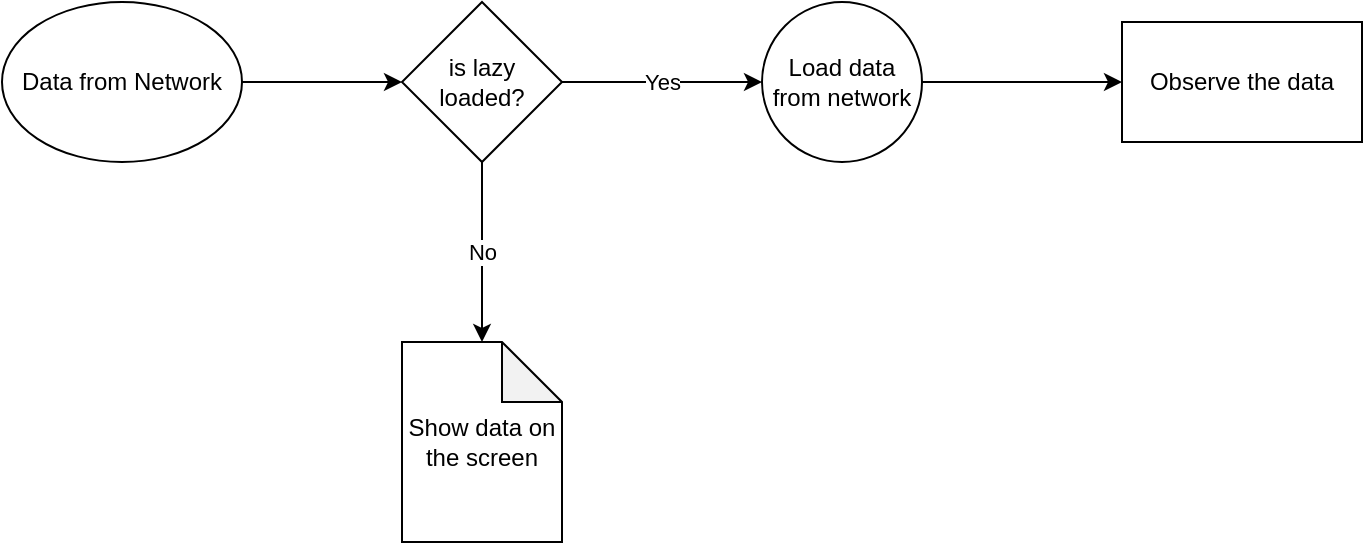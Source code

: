 <mxfile version="15.7.3" type="github">
  <diagram id="4Dhgo8SIeTC7L7POW2xM" name="Page-1">
    <mxGraphModel dx="1426" dy="777" grid="1" gridSize="10" guides="1" tooltips="1" connect="1" arrows="1" fold="1" page="1" pageScale="1" pageWidth="827" pageHeight="1169" math="0" shadow="0">
      <root>
        <mxCell id="0" />
        <mxCell id="1" parent="0" />
        <mxCell id="CN58z6CtYnxjTg2YKUbl-3" style="edgeStyle=orthogonalEdgeStyle;rounded=0;orthogonalLoop=1;jettySize=auto;html=1;entryX=0;entryY=0.5;entryDx=0;entryDy=0;" edge="1" parent="1" source="CN58z6CtYnxjTg2YKUbl-1" target="CN58z6CtYnxjTg2YKUbl-2">
          <mxGeometry relative="1" as="geometry" />
        </mxCell>
        <mxCell id="CN58z6CtYnxjTg2YKUbl-1" value="Data from Network" style="ellipse;whiteSpace=wrap;html=1;" vertex="1" parent="1">
          <mxGeometry x="40" y="80" width="120" height="80" as="geometry" />
        </mxCell>
        <mxCell id="CN58z6CtYnxjTg2YKUbl-5" value="No" style="edgeStyle=orthogonalEdgeStyle;rounded=0;orthogonalLoop=1;jettySize=auto;html=1;entryX=0.5;entryY=0;entryDx=0;entryDy=0;entryPerimeter=0;" edge="1" parent="1" source="CN58z6CtYnxjTg2YKUbl-2" target="CN58z6CtYnxjTg2YKUbl-4">
          <mxGeometry relative="1" as="geometry" />
        </mxCell>
        <mxCell id="CN58z6CtYnxjTg2YKUbl-7" value="Yes" style="edgeStyle=orthogonalEdgeStyle;rounded=0;orthogonalLoop=1;jettySize=auto;html=1;entryX=0;entryY=0.5;entryDx=0;entryDy=0;" edge="1" parent="1" source="CN58z6CtYnxjTg2YKUbl-2" target="CN58z6CtYnxjTg2YKUbl-6">
          <mxGeometry relative="1" as="geometry" />
        </mxCell>
        <mxCell id="CN58z6CtYnxjTg2YKUbl-2" value="is lazy&lt;br&gt;loaded?" style="rhombus;whiteSpace=wrap;html=1;" vertex="1" parent="1">
          <mxGeometry x="240" y="80" width="80" height="80" as="geometry" />
        </mxCell>
        <mxCell id="CN58z6CtYnxjTg2YKUbl-4" value="Show data on the screen" style="shape=note;whiteSpace=wrap;html=1;backgroundOutline=1;darkOpacity=0.05;" vertex="1" parent="1">
          <mxGeometry x="240" y="250" width="80" height="100" as="geometry" />
        </mxCell>
        <mxCell id="CN58z6CtYnxjTg2YKUbl-9" style="edgeStyle=orthogonalEdgeStyle;rounded=0;orthogonalLoop=1;jettySize=auto;html=1;entryX=0;entryY=0.5;entryDx=0;entryDy=0;" edge="1" parent="1" source="CN58z6CtYnxjTg2YKUbl-6" target="CN58z6CtYnxjTg2YKUbl-8">
          <mxGeometry relative="1" as="geometry" />
        </mxCell>
        <mxCell id="CN58z6CtYnxjTg2YKUbl-6" value="Load data from network" style="ellipse;whiteSpace=wrap;html=1;aspect=fixed;" vertex="1" parent="1">
          <mxGeometry x="420" y="80" width="80" height="80" as="geometry" />
        </mxCell>
        <mxCell id="CN58z6CtYnxjTg2YKUbl-8" value="Observe the data" style="rounded=0;whiteSpace=wrap;html=1;" vertex="1" parent="1">
          <mxGeometry x="600" y="90" width="120" height="60" as="geometry" />
        </mxCell>
      </root>
    </mxGraphModel>
  </diagram>
</mxfile>
